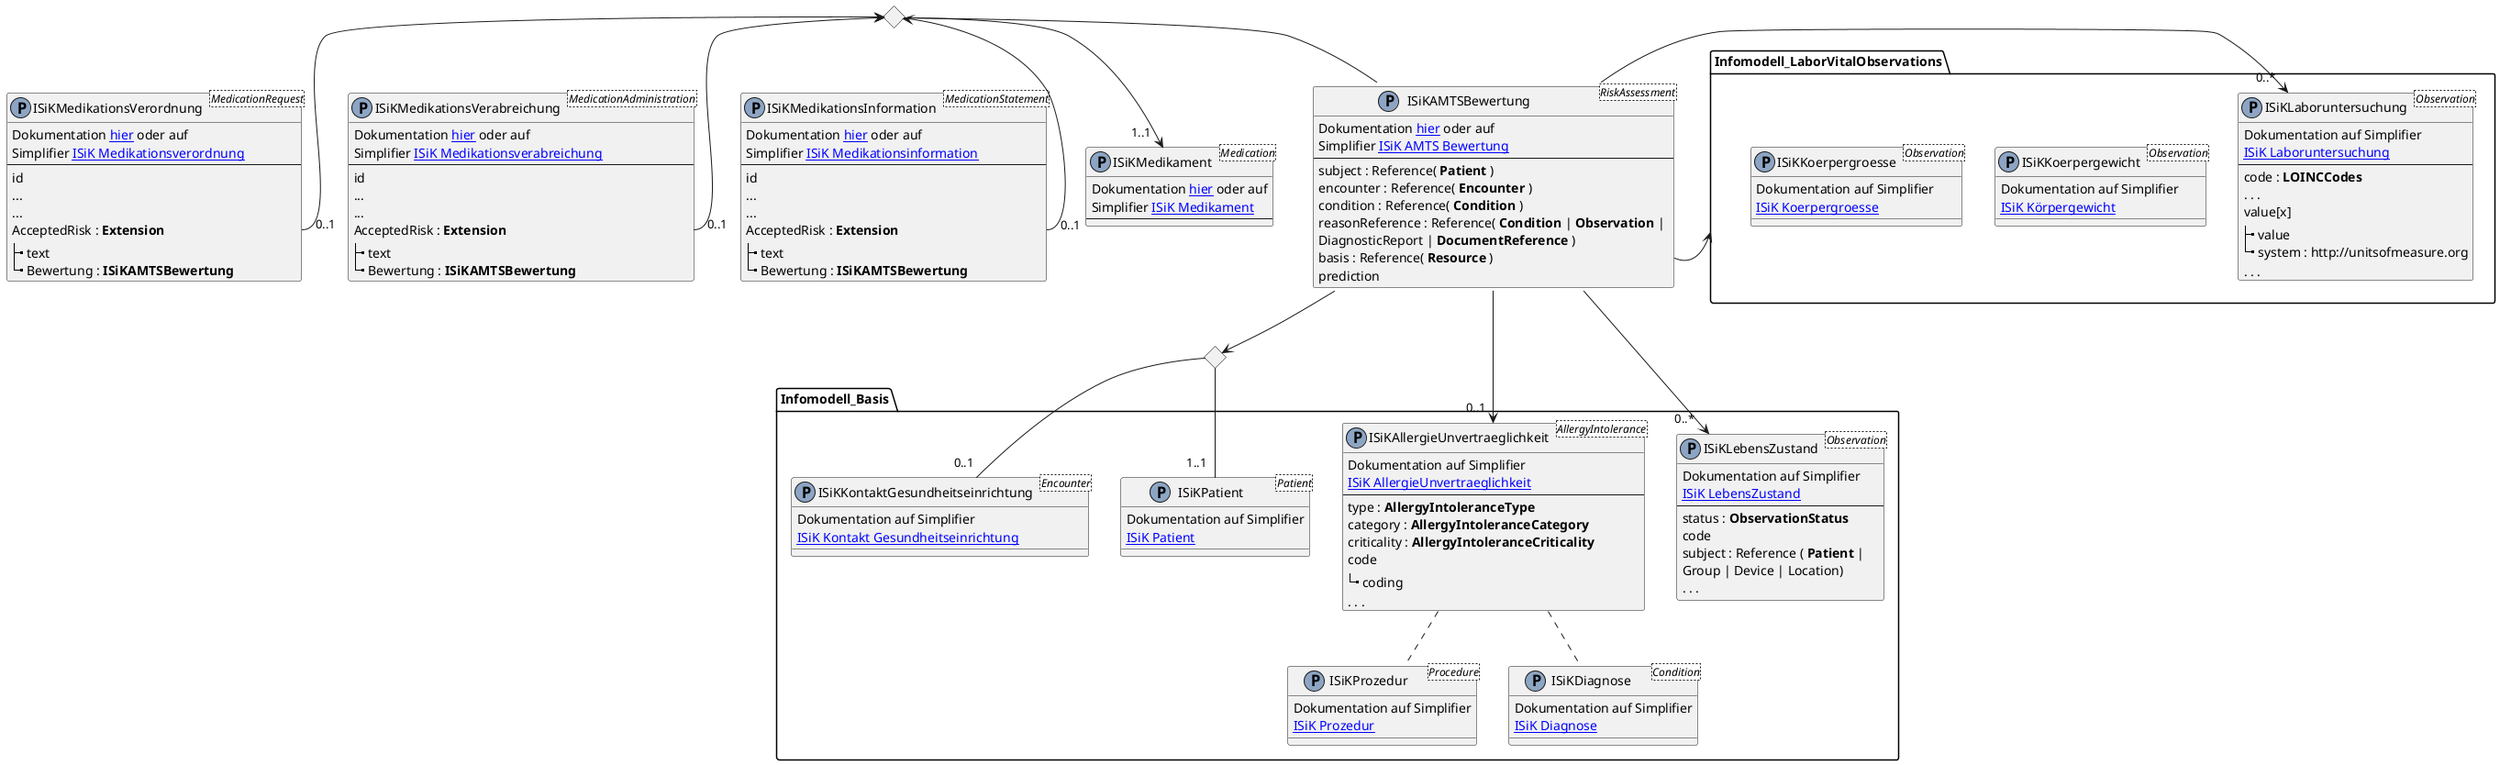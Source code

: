 @startuml amts_infomodel_med

' verhindere Probleme mit gewinkelten Krähenfüßen
'skinparam linetype ortho
 
' package Dummy{
' Entität01 }|..|| Entität02
' Entität03 }o..o| Entität04
' Entität05 ||--o{ Entität06
' Entität07 |o--|| Entität08
' }
 
 ' TODO:
 ' Vervollständigen im Sinne von: https://github.com/gematik/spec-ISiK-Medikation/blob/rc/main-stufe-4/Material/docs/Medikation%20Abgleich%20bestehende%20Spezifikationen.xlsx



   'ISiKMedikation::itemReference --> ISiKMedikation

namespace Infomodell_LaborVitalObservations {
   class ISiKKoerpergewicht <Observation><<(P,#8DA5C4)>>{
      Dokumentation auf Simplifier 
      [[https://simplifier.net/isik-vitalparameter-und-koerpermasze-v4/isikkoerpergewicht ISiK Körpergewicht]]
   }
   class ISiKKoerpergroesse <Observation><<(P,#8DA5C4)>>{
      Dokumentation auf Simplifier 
      [[https://gematik.de/fhir/isik/StructureDefinition/ISiKKoerpergroesse ISiK Koerpergroesse]]
   }

   class  ISiKLaboruntersuchung <Observation><<(P,#8DA5C4)>>{
      Dokumentation auf Simplifier 
      [[https://simplifier.net/isik-labor-v4/isiklaboruntersuchung ISiK Laboruntersuchung]]
      ---
      code : **LOINCCodes**
      . . .
      value[x]
         |_ value
         |_ system : http://unitsofmeasure.org
      . . .
   }
}

namespace Infomodell_Basis {
   class ISiKPatient <Patient><<(P,#8DA5C4)>>{
      Dokumentation auf Simplifier 
      [[https://simplifier.net/isik-basis-v4/isikpatient ISiK Patient]]
   }
   class ISiKKontaktGesundheitseinrichtung <Encounter><<(P,#8DA5C4)>>{
      Dokumentation auf Simplifier 
      [[https://simplifier.net/isik-basis-v4/isikkontaktgesundheitseinrichtung ISiK Kontakt Gesundheitseinrichtung]]
   }  
   class ISiKProzedur <Procedure><<(P,#8DA5C4)>>{
      Dokumentation auf Simplifier 
      [[https://simplifier.net/isik-basis-v4/isikprozedur ISiK Prozedur]]
   }

   
   class ISiKAllergieUnvertraeglichkeit <AllergyIntolerance><<(P,#8DA5C4)>>{
      Dokumentation auf Simplifier 
      [[https://simplifier.net/isik-basis-v4/isikallergieunvertraeglichkeit ISiK AllergieUnvertraeglichkeit]]
      ---
      type : **AllergyIntoleranceType**
      category : **AllergyIntoleranceCategory**
      criticality : **AllergyIntoleranceCriticality**
      code
      |_ coding
      . . .
   }

   class ISiKLebensZustand <Observation><<(P,#8DA5C4)>>{
      Dokumentation auf Simplifier 
      [[https://simplifier.net/isik-basis-v4/isiklebenszustand ISiK LebensZustand]]
      ---
      status : **ObservationStatus**
      code
      subject : Reference ( **Patient** | \nGroup | Device | Location)
      . . .
   }  

   class ISiKDiagnose <Condition><<(P,#8DA5C4)>>{
      Dokumentation auf Simplifier 
      [[https://simplifier.net/isik-basis-v4/isikdiagnose ISiK Diagnose]]
   }
   
}
'Valuesets Observations

'Medikation related
together {
   class ISiKAMTSBewertung <RiskAssessment><<(P,#8DA5C4)>>{
      Dokumentation [[https://simplifier.net/guide/isik-medikation-v4/ImplementationGuide-markdown-Datenobjekte-Profile_AMTSBewertung hier]] oder auf
      Simplifier [[https://simplifier.net/isik-medikation-v4/isikamtsbewertung ISiK AMTS Bewertung]]
      ---
      subject : Reference( **Patient** )
      encounter : Reference( **Encounter** )
      condition : Reference( **Condition** )
      reasonReference : Reference( **Condition** | **Observation** | \nDiagnosticReport | **DocumentReference** )
      basis : Reference( **Resource** )
      prediction
   }
   
   class ISiKMedikament <Medication><<(P,#8DA5C4)>>{
      Dokumentation [[https://simplifier.net/guide/isik-medikation-v4/ImplementationGuide-markdown-Datenobjekte-Profile_Medikament hier]] oder auf 
      Simplifier [[https://simplifier.net/isik-medikation-v4/isikmedikament ISiK Medikament]]
      ---
   }
   'ISiKMedikation::itemReference --> ISiKMedikation

   class ISiKMedikationsInformation <MedicationStatement><<(P,#8DA5C4)>>{
      Dokumentation [[https://simplifier.net/guide/isik-medikation-v4/ImplementationGuide-markdown-Datenobjekte-Profile_MedikationsInformation hier]] oder auf 
      Simplifier [[https://simplifier.net/isik-medikation-v4/isikmedikationsinformation ISiK Medikationsinformation]]
      ---
      id
      ...
      ...
      AcceptedRisk : **Extension**
      |_ text
      |_ Bewertung : **ISiKAMTSBewertung**
   }

   class ISiKMedikationsVerabreichung <MedicationAdministration><<(P,#8DA5C4)>>{
      Dokumentation [[https://simplifier.net/guide/isik-medikation-v4/ImplementationGuide-markdown-Datenobjekte-Profile_MedikationsVerabreichung hier]] oder auf 
      Simplifier [[https://simplifier.net/isik-medikation-v4/isikmedikationsverabreichung ISiK Medikationsverabreichung]]
      ---
      id
      ...
      ...
      AcceptedRisk : **Extension**
      |_ text
      |_ Bewertung : **ISiKAMTSBewertung**
   }

   class ISiKMedikationsVerordnung <MedicationRequest><<(P,#8DA5C4)>>{
      Dokumentation [[https://simplifier.net/guide/isik-medikation-v4/ImplementationGuide-markdown-Datenobjekte-Profile_MedikationsVerordnung hier]] oder auf
      Simplifier [[https://simplifier.net/isik-medikation-v4/isikmedikationsverordnung ISiK Medikationsverordnung]]
      ---
      id
      ...
      ...
      AcceptedRisk : **Extension**
      |_ text
      |_ Bewertung : **ISiKAMTSBewertung**
   }

}

'Relations regarding the observation

'diamonds
'together {
<> MultiRef_PatEnc
MultiRef_PatEnc -- "  1..1  " Infomodell_Basis.ISiKPatient
MultiRef_PatEnc -- "  0..1  " Infomodell_Basis.ISiKKontaktGesundheitseinrichtung
<> MultiRef_AccRisk
MultiRef_AccRisk <-down- "  0..1  " ISiKMedikationsVerordnung::AcceptedRisk
MultiRef_AccRisk <-down- "  0..1  " ISiKMedikationsVerabreichung::AcceptedRisk
MultiRef_AccRisk <-down- "  0..1  " ISiKMedikationsInformation::AcceptedRisk
'}


Infomodell_Basis.ISiKAllergieUnvertraeglichkeit .. Infomodell_Basis.ISiKDiagnose

Infomodell_Basis.ISiKAllergieUnvertraeglichkeit .. Infomodell_Basis.ISiKProzedur

'AMTS
ISiKMedikament "  1..1  " <-down-  MultiRef_AccRisk
ISiKAMTSBewertung -- MultiRef_AccRisk
ISiKAMTSBewertung --> MultiRef_PatEnc

ISiKAMTSBewertung -right-> "  0..*  " Infomodell_LaborVitalObservations.ISiKLaboruntersuchung
ISiKAMTSBewertung -down-> "  0..1  " Infomodell_Basis.ISiKAllergieUnvertraeglichkeit
ISiKAMTSBewertung -down-> "  0..*  " Infomodell_Basis.ISiKLebensZustand
ISiKAMTSBewertung::basis -right-> Infomodell_LaborVitalObservations

@enduml